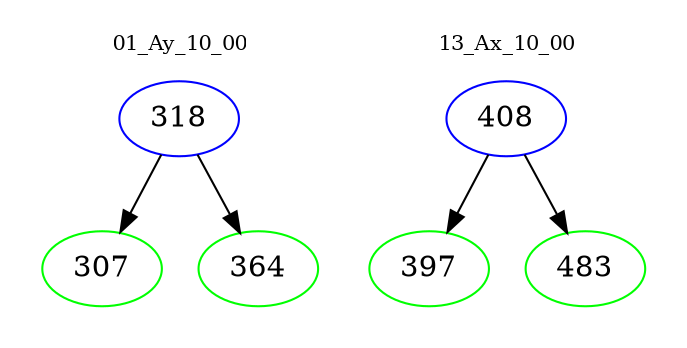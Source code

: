digraph{
subgraph cluster_0 {
color = white
label = "01_Ay_10_00";
fontsize=10;
T0_318 [label="318", color="blue"]
T0_318 -> T0_307 [color="black"]
T0_307 [label="307", color="green"]
T0_318 -> T0_364 [color="black"]
T0_364 [label="364", color="green"]
}
subgraph cluster_1 {
color = white
label = "13_Ax_10_00";
fontsize=10;
T1_408 [label="408", color="blue"]
T1_408 -> T1_397 [color="black"]
T1_397 [label="397", color="green"]
T1_408 -> T1_483 [color="black"]
T1_483 [label="483", color="green"]
}
}
